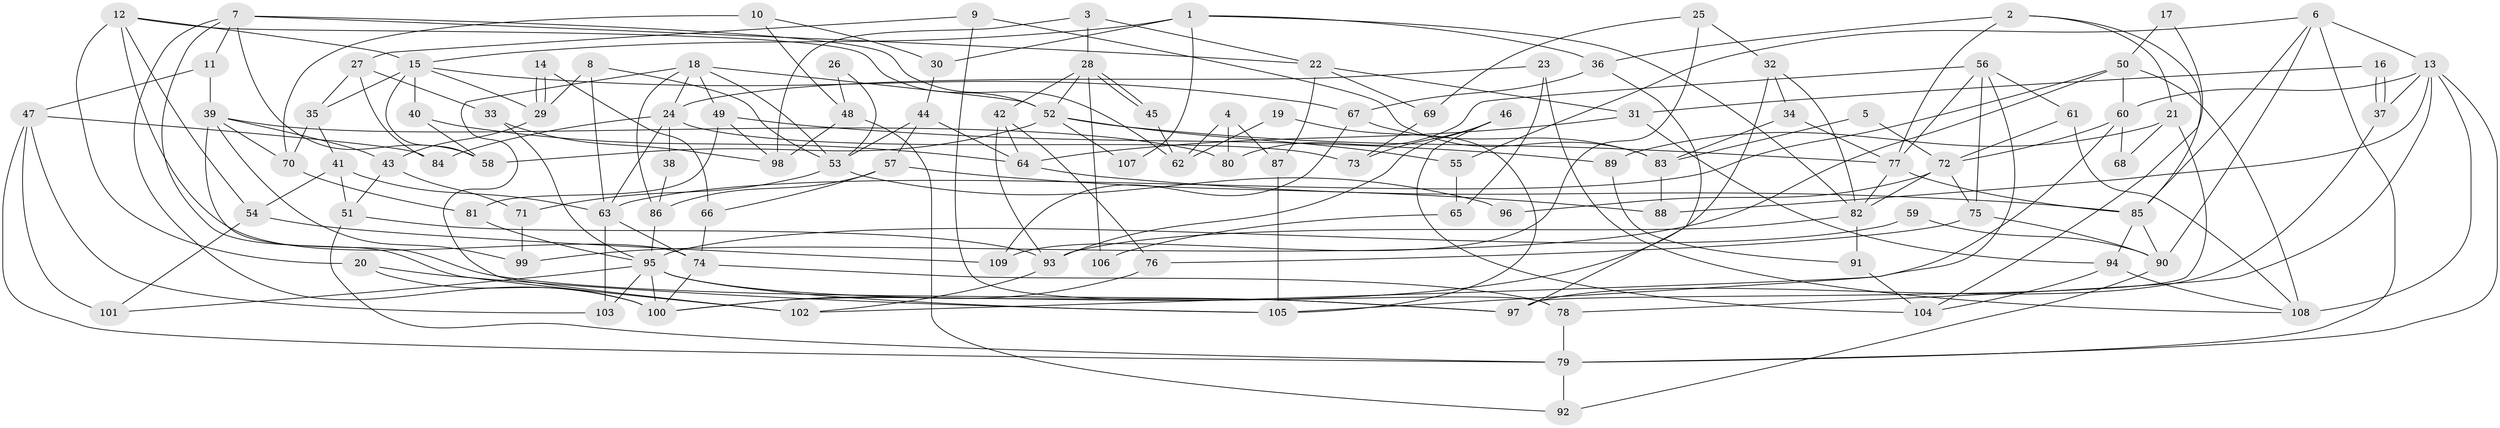 // Generated by graph-tools (version 1.1) at 2025/11/02/27/25 16:11:20]
// undirected, 109 vertices, 218 edges
graph export_dot {
graph [start="1"]
  node [color=gray90,style=filled];
  1;
  2;
  3;
  4;
  5;
  6;
  7;
  8;
  9;
  10;
  11;
  12;
  13;
  14;
  15;
  16;
  17;
  18;
  19;
  20;
  21;
  22;
  23;
  24;
  25;
  26;
  27;
  28;
  29;
  30;
  31;
  32;
  33;
  34;
  35;
  36;
  37;
  38;
  39;
  40;
  41;
  42;
  43;
  44;
  45;
  46;
  47;
  48;
  49;
  50;
  51;
  52;
  53;
  54;
  55;
  56;
  57;
  58;
  59;
  60;
  61;
  62;
  63;
  64;
  65;
  66;
  67;
  68;
  69;
  70;
  71;
  72;
  73;
  74;
  75;
  76;
  77;
  78;
  79;
  80;
  81;
  82;
  83;
  84;
  85;
  86;
  87;
  88;
  89;
  90;
  91;
  92;
  93;
  94;
  95;
  96;
  97;
  98;
  99;
  100;
  101;
  102;
  103;
  104;
  105;
  106;
  107;
  108;
  109;
  1 -- 15;
  1 -- 82;
  1 -- 30;
  1 -- 36;
  1 -- 107;
  2 -- 77;
  2 -- 85;
  2 -- 21;
  2 -- 36;
  3 -- 28;
  3 -- 22;
  3 -- 98;
  4 -- 80;
  4 -- 87;
  4 -- 62;
  5 -- 72;
  5 -- 83;
  6 -- 79;
  6 -- 13;
  6 -- 55;
  6 -- 85;
  6 -- 90;
  7 -- 102;
  7 -- 100;
  7 -- 11;
  7 -- 22;
  7 -- 58;
  7 -- 62;
  8 -- 53;
  8 -- 29;
  8 -- 63;
  9 -- 27;
  9 -- 78;
  9 -- 83;
  10 -- 30;
  10 -- 70;
  10 -- 48;
  11 -- 39;
  11 -- 47;
  12 -- 52;
  12 -- 15;
  12 -- 20;
  12 -- 54;
  12 -- 74;
  13 -- 37;
  13 -- 79;
  13 -- 60;
  13 -- 78;
  13 -- 88;
  13 -- 108;
  14 -- 66;
  14 -- 29;
  14 -- 29;
  15 -- 58;
  15 -- 29;
  15 -- 35;
  15 -- 40;
  15 -- 67;
  16 -- 37;
  16 -- 37;
  16 -- 31;
  17 -- 104;
  17 -- 50;
  18 -- 52;
  18 -- 53;
  18 -- 24;
  18 -- 49;
  18 -- 86;
  18 -- 102;
  19 -- 105;
  19 -- 62;
  20 -- 100;
  20 -- 105;
  21 -- 97;
  21 -- 68;
  21 -- 89;
  22 -- 31;
  22 -- 69;
  22 -- 87;
  23 -- 24;
  23 -- 108;
  23 -- 65;
  24 -- 63;
  24 -- 38;
  24 -- 73;
  24 -- 84;
  25 -- 109;
  25 -- 32;
  25 -- 69;
  26 -- 53;
  26 -- 48;
  27 -- 33;
  27 -- 84;
  27 -- 35;
  28 -- 45;
  28 -- 45;
  28 -- 42;
  28 -- 52;
  28 -- 106;
  29 -- 43;
  30 -- 44;
  31 -- 64;
  31 -- 94;
  32 -- 82;
  32 -- 34;
  32 -- 100;
  33 -- 98;
  33 -- 95;
  34 -- 77;
  34 -- 83;
  35 -- 41;
  35 -- 70;
  36 -- 67;
  36 -- 97;
  37 -- 97;
  38 -- 86;
  39 -- 70;
  39 -- 97;
  39 -- 43;
  39 -- 80;
  39 -- 99;
  40 -- 64;
  40 -- 58;
  41 -- 51;
  41 -- 54;
  41 -- 63;
  42 -- 93;
  42 -- 76;
  42 -- 64;
  43 -- 51;
  43 -- 71;
  44 -- 57;
  44 -- 64;
  44 -- 53;
  45 -- 62;
  46 -- 93;
  46 -- 73;
  46 -- 104;
  47 -- 101;
  47 -- 79;
  47 -- 84;
  47 -- 103;
  48 -- 92;
  48 -- 98;
  49 -- 98;
  49 -- 81;
  49 -- 89;
  50 -- 108;
  50 -- 63;
  50 -- 60;
  50 -- 99;
  51 -- 93;
  51 -- 79;
  52 -- 58;
  52 -- 55;
  52 -- 77;
  52 -- 107;
  53 -- 71;
  53 -- 96;
  54 -- 101;
  54 -- 109;
  55 -- 65;
  56 -- 77;
  56 -- 105;
  56 -- 61;
  56 -- 75;
  56 -- 80;
  57 -- 86;
  57 -- 88;
  57 -- 66;
  59 -- 95;
  59 -- 90;
  60 -- 68;
  60 -- 72;
  60 -- 102;
  61 -- 72;
  61 -- 108;
  63 -- 74;
  63 -- 103;
  64 -- 85;
  65 -- 106;
  66 -- 74;
  67 -- 83;
  67 -- 109;
  69 -- 73;
  70 -- 81;
  71 -- 99;
  72 -- 75;
  72 -- 82;
  72 -- 96;
  74 -- 78;
  74 -- 100;
  75 -- 90;
  75 -- 76;
  76 -- 100;
  77 -- 82;
  77 -- 85;
  78 -- 79;
  79 -- 92;
  81 -- 95;
  82 -- 91;
  82 -- 93;
  83 -- 88;
  85 -- 90;
  85 -- 94;
  86 -- 95;
  87 -- 105;
  89 -- 91;
  90 -- 92;
  91 -- 104;
  93 -- 102;
  94 -- 108;
  94 -- 104;
  95 -- 103;
  95 -- 100;
  95 -- 97;
  95 -- 101;
  95 -- 105;
}

